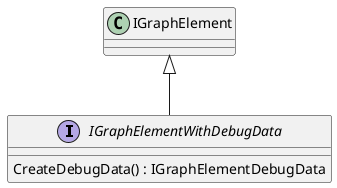 @startuml
interface IGraphElementWithDebugData {
    CreateDebugData() : IGraphElementDebugData
}
IGraphElement <|-- IGraphElementWithDebugData
@enduml
